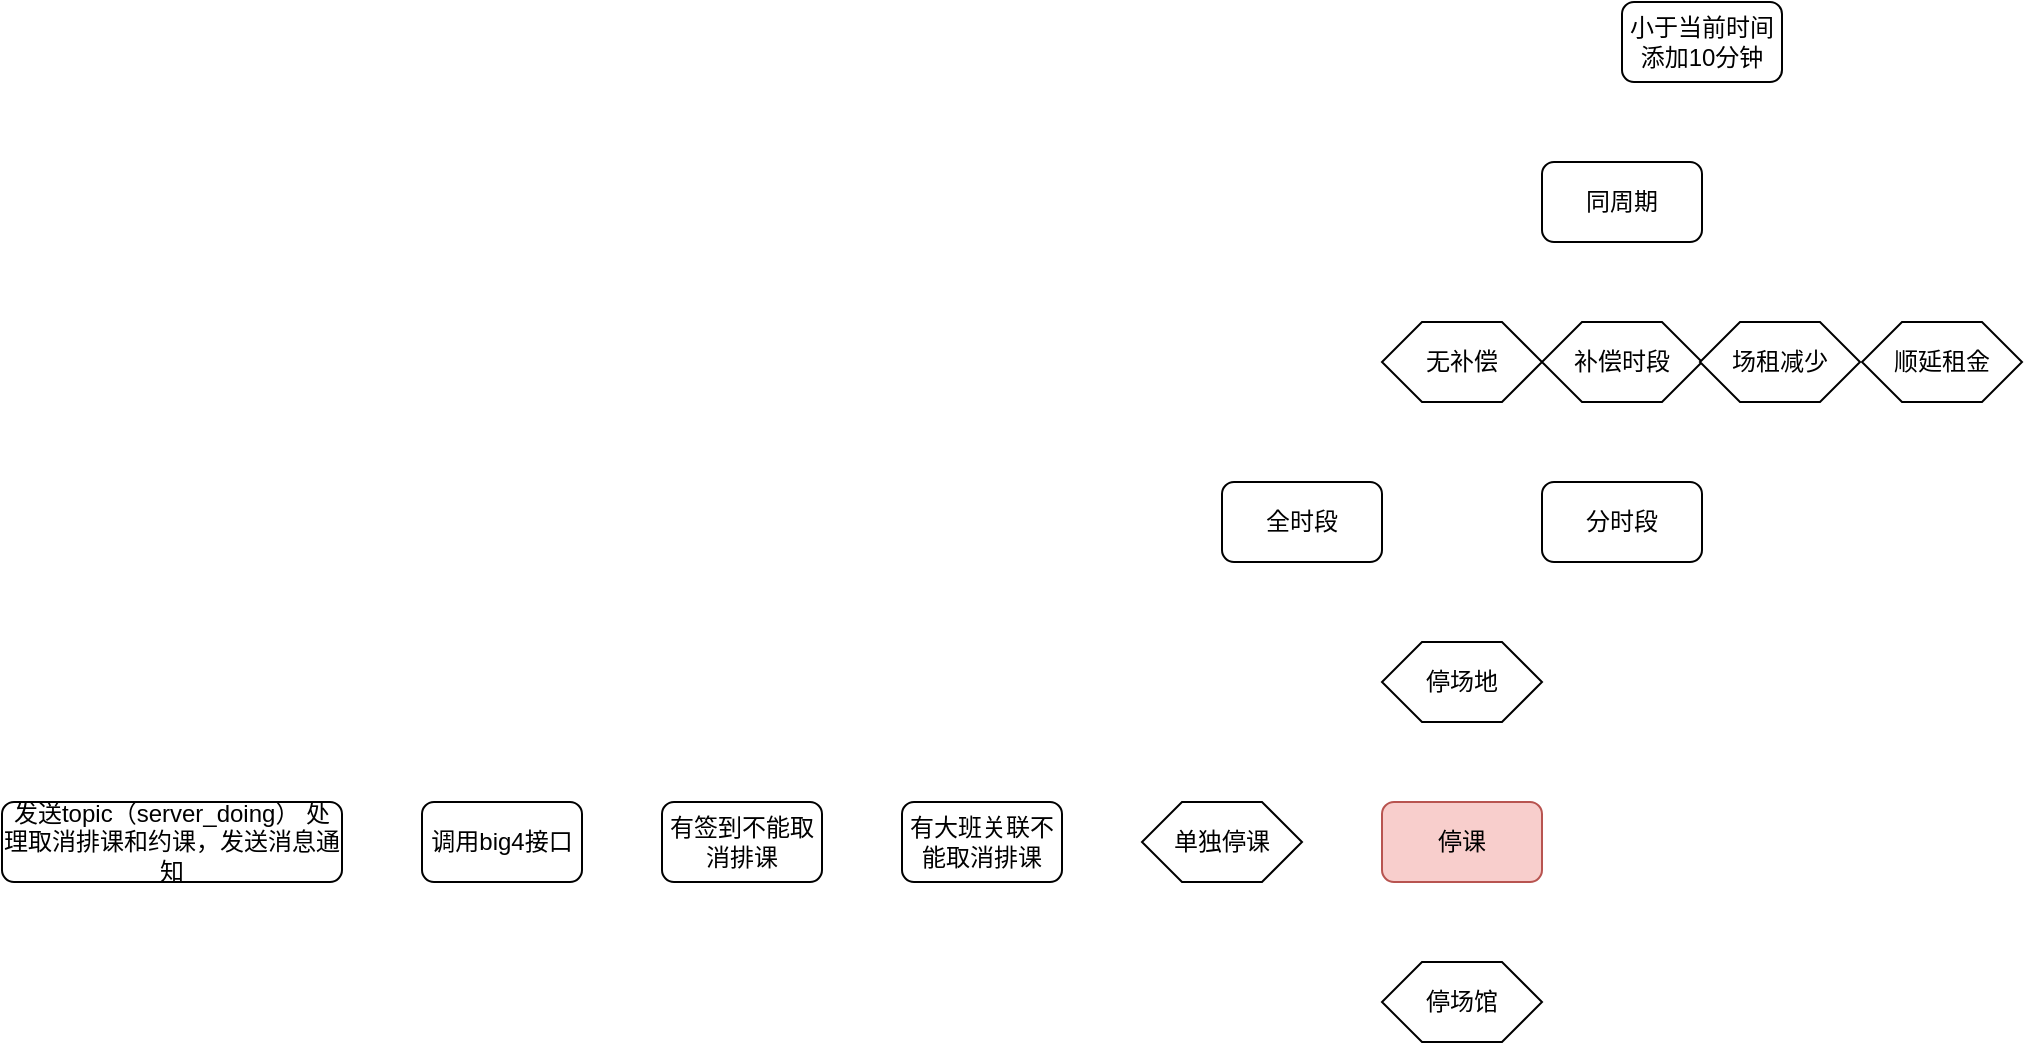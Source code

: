 <mxfile version="12.5.5" type="github">
  <diagram name="Page-1" id="8ce9d11a-91a2-4d17-14d8-a56ed91bf033">
    <mxGraphModel dx="2124" dy="539" grid="1" gridSize="10" guides="1" tooltips="1" connect="1" arrows="1" fold="1" page="1" pageScale="1" pageWidth="1100" pageHeight="850" background="#ffffff" math="0" shadow="0">
      <root>
        <mxCell id="0"/>
        <mxCell id="1" parent="0"/>
        <mxCell id="zapqZ-bsOKRsLqHUTUIU-1" value="停课" style="rounded=1;whiteSpace=wrap;html=1;fillColor=#f8cecc;strokeColor=#b85450;" vertex="1" parent="1">
          <mxGeometry x="560" y="440" width="80" height="40" as="geometry"/>
        </mxCell>
        <mxCell id="zapqZ-bsOKRsLqHUTUIU-2" value="停场馆" style="shape=hexagon;perimeter=hexagonPerimeter2;whiteSpace=wrap;html=1;" vertex="1" parent="1">
          <mxGeometry x="560" y="520" width="80" height="40" as="geometry"/>
        </mxCell>
        <mxCell id="zapqZ-bsOKRsLqHUTUIU-3" value="停场地" style="shape=hexagon;perimeter=hexagonPerimeter2;whiteSpace=wrap;html=1;" vertex="1" parent="1">
          <mxGeometry x="560" y="360" width="80" height="40" as="geometry"/>
        </mxCell>
        <mxCell id="zapqZ-bsOKRsLqHUTUIU-4" value="单独停课" style="shape=hexagon;perimeter=hexagonPerimeter2;whiteSpace=wrap;html=1;" vertex="1" parent="1">
          <mxGeometry x="440" y="440" width="80" height="40" as="geometry"/>
        </mxCell>
        <mxCell id="zapqZ-bsOKRsLqHUTUIU-5" value="有大班关联不能取消排课" style="rounded=1;whiteSpace=wrap;html=1;" vertex="1" parent="1">
          <mxGeometry x="320" y="440" width="80" height="40" as="geometry"/>
        </mxCell>
        <mxCell id="zapqZ-bsOKRsLqHUTUIU-6" value="有签到不能取消排课" style="rounded=1;whiteSpace=wrap;html=1;" vertex="1" parent="1">
          <mxGeometry x="200" y="440" width="80" height="40" as="geometry"/>
        </mxCell>
        <mxCell id="zapqZ-bsOKRsLqHUTUIU-9" value="调用big4接口" style="rounded=1;whiteSpace=wrap;html=1;" vertex="1" parent="1">
          <mxGeometry x="80" y="440" width="80" height="40" as="geometry"/>
        </mxCell>
        <mxCell id="zapqZ-bsOKRsLqHUTUIU-11" value="发送topic（server_doing） 处理取消排课和约课，发送消息通知" style="rounded=1;whiteSpace=wrap;html=1;" vertex="1" parent="1">
          <mxGeometry x="-130" y="440" width="170" height="40" as="geometry"/>
        </mxCell>
        <mxCell id="zapqZ-bsOKRsLqHUTUIU-12" value="全时段" style="rounded=1;whiteSpace=wrap;html=1;" vertex="1" parent="1">
          <mxGeometry x="480" y="280" width="80" height="40" as="geometry"/>
        </mxCell>
        <mxCell id="zapqZ-bsOKRsLqHUTUIU-13" value="分时段" style="rounded=1;whiteSpace=wrap;html=1;" vertex="1" parent="1">
          <mxGeometry x="640" y="280" width="80" height="40" as="geometry"/>
        </mxCell>
        <mxCell id="zapqZ-bsOKRsLqHUTUIU-15" value="无补偿" style="shape=hexagon;perimeter=hexagonPerimeter2;whiteSpace=wrap;html=1;" vertex="1" parent="1">
          <mxGeometry x="560" y="200" width="80" height="40" as="geometry"/>
        </mxCell>
        <mxCell id="zapqZ-bsOKRsLqHUTUIU-16" value="补偿时段" style="shape=hexagon;perimeter=hexagonPerimeter2;whiteSpace=wrap;html=1;" vertex="1" parent="1">
          <mxGeometry x="640" y="200" width="80" height="40" as="geometry"/>
        </mxCell>
        <mxCell id="zapqZ-bsOKRsLqHUTUIU-17" value="场租减少" style="shape=hexagon;perimeter=hexagonPerimeter2;whiteSpace=wrap;html=1;" vertex="1" parent="1">
          <mxGeometry x="719" y="200" width="80" height="40" as="geometry"/>
        </mxCell>
        <mxCell id="zapqZ-bsOKRsLqHUTUIU-18" value="顺延租金" style="shape=hexagon;perimeter=hexagonPerimeter2;whiteSpace=wrap;html=1;" vertex="1" parent="1">
          <mxGeometry x="800" y="200" width="80" height="40" as="geometry"/>
        </mxCell>
        <mxCell id="zapqZ-bsOKRsLqHUTUIU-19" value="同周期" style="rounded=1;whiteSpace=wrap;html=1;" vertex="1" parent="1">
          <mxGeometry x="640" y="120" width="80" height="40" as="geometry"/>
        </mxCell>
        <mxCell id="zapqZ-bsOKRsLqHUTUIU-23" value="小于当前时间添加10分钟" style="rounded=1;whiteSpace=wrap;html=1;" vertex="1" parent="1">
          <mxGeometry x="680" y="40" width="80" height="40" as="geometry"/>
        </mxCell>
      </root>
    </mxGraphModel>
  </diagram>
</mxfile>
